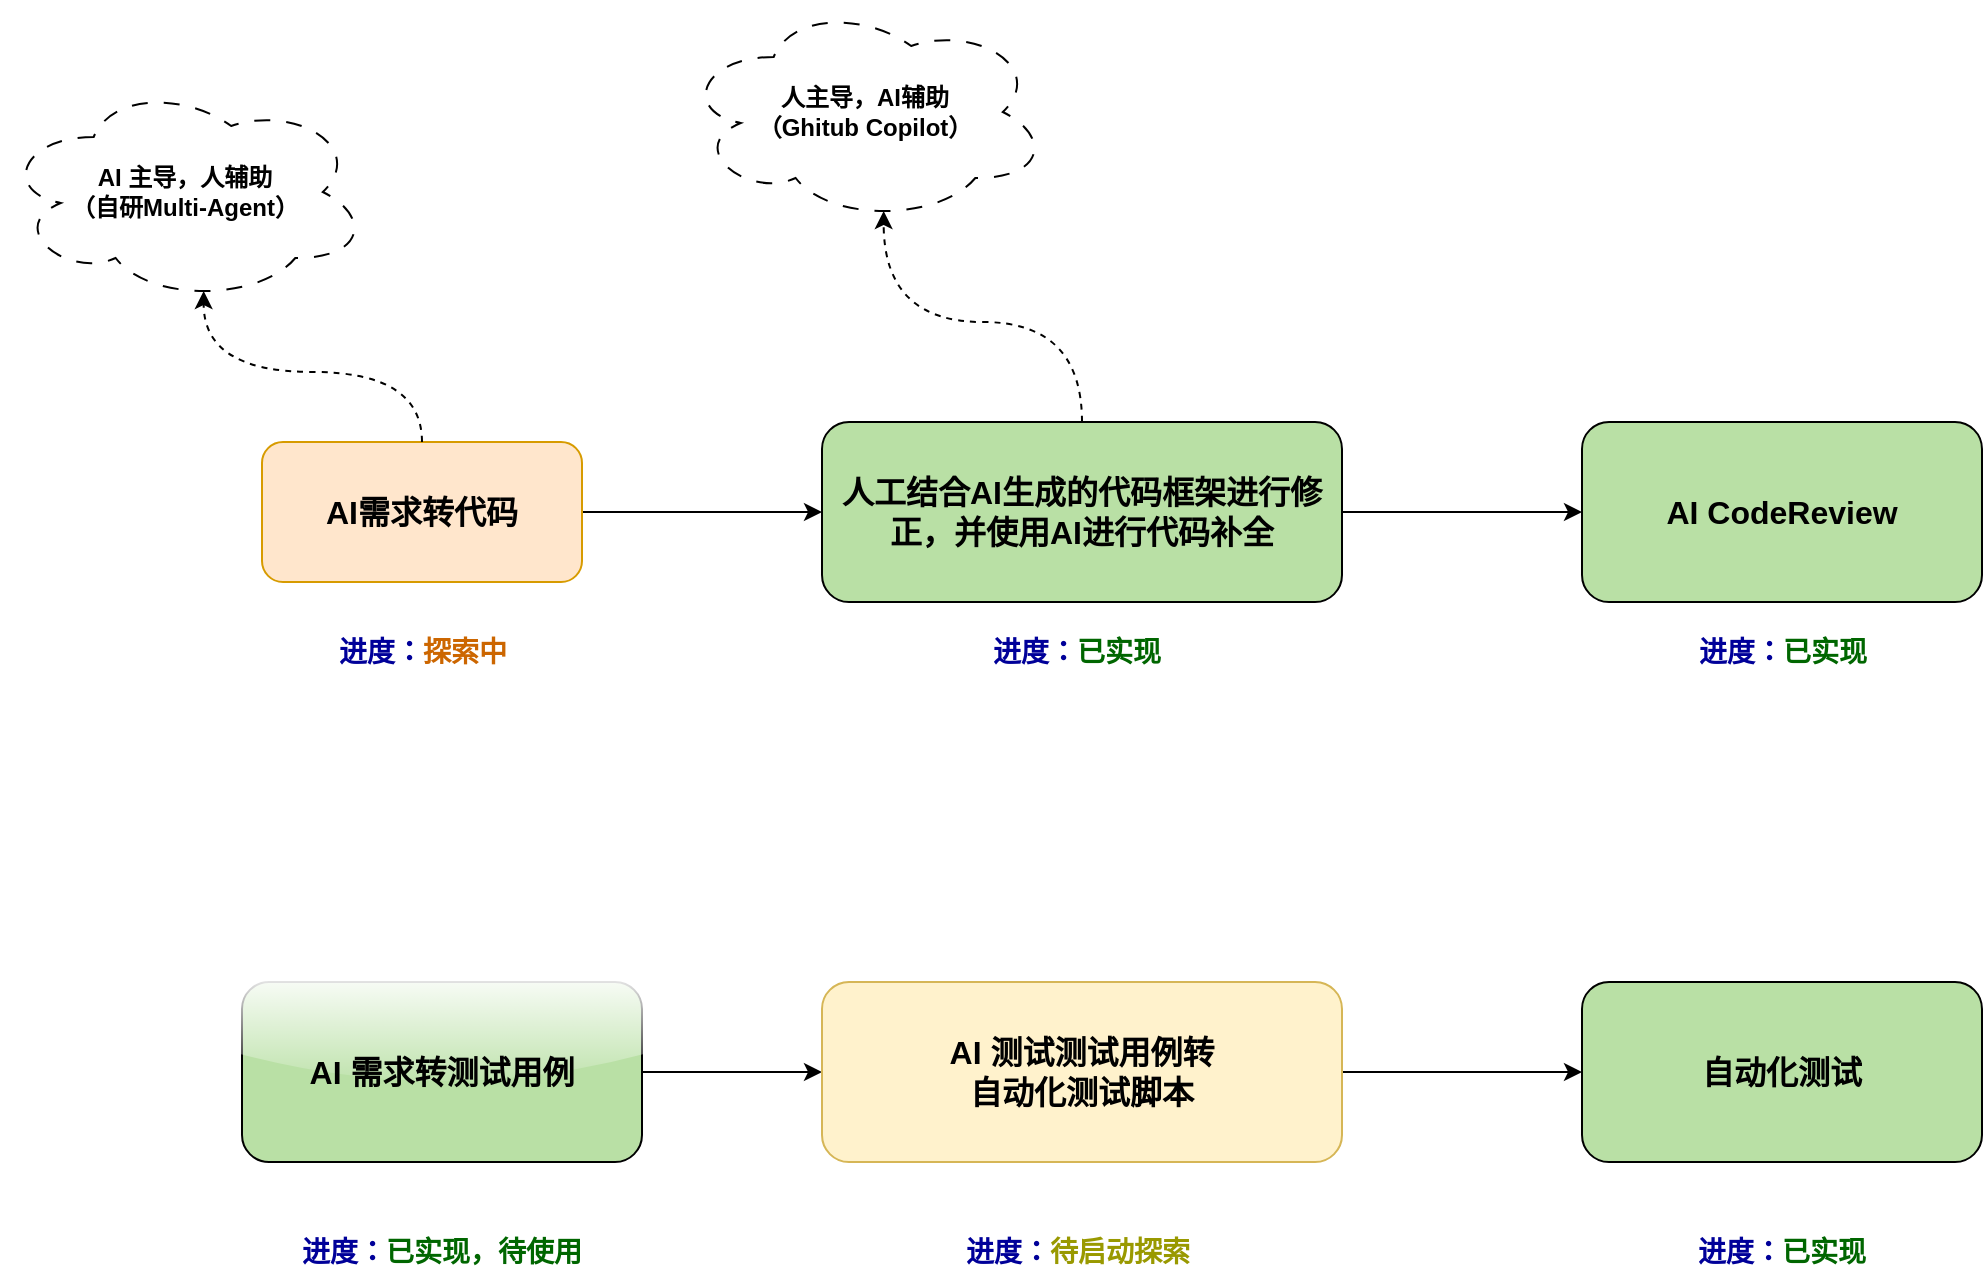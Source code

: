<mxfile version="24.8.6">
  <diagram name="第 1 页" id="r8n0otCuOx0sQn8kWmIR">
    <mxGraphModel dx="2069" dy="785" grid="1" gridSize="10" guides="1" tooltips="1" connect="1" arrows="1" fold="1" page="1" pageScale="1" pageWidth="827" pageHeight="1169" math="0" shadow="0">
      <root>
        <mxCell id="0" />
        <mxCell id="1" parent="0" />
        <mxCell id="DQfAdSFWjcPZuRLwrpEE-6" style="edgeStyle=orthogonalEdgeStyle;rounded=0;orthogonalLoop=1;jettySize=auto;html=1;entryX=0;entryY=0.5;entryDx=0;entryDy=0;" edge="1" parent="1" source="DQfAdSFWjcPZuRLwrpEE-1" target="DQfAdSFWjcPZuRLwrpEE-5">
          <mxGeometry relative="1" as="geometry" />
        </mxCell>
        <mxCell id="DQfAdSFWjcPZuRLwrpEE-1" value="AI需求转代码" style="rounded=1;whiteSpace=wrap;html=1;fillColor=#ffe6cc;fontSize=16;fontStyle=1;strokeColor=#d79b00;" vertex="1" parent="1">
          <mxGeometry x="60" y="260" width="160" height="70" as="geometry" />
        </mxCell>
        <mxCell id="DQfAdSFWjcPZuRLwrpEE-3" value="&lt;b&gt;AI 主导，人辅助&lt;br&gt;（自研Multi-Agent）&lt;/b&gt;" style="ellipse;shape=cloud;whiteSpace=wrap;html=1;align=center;dashed=1;dashPattern=8 8;" vertex="1" parent="1">
          <mxGeometry x="-70" y="80" width="183.33" height="110" as="geometry" />
        </mxCell>
        <mxCell id="DQfAdSFWjcPZuRLwrpEE-4" style="edgeStyle=orthogonalEdgeStyle;rounded=0;orthogonalLoop=1;jettySize=auto;html=1;entryX=0.55;entryY=0.95;entryDx=0;entryDy=0;entryPerimeter=0;curved=1;dashed=1;" edge="1" parent="1" source="DQfAdSFWjcPZuRLwrpEE-1" target="DQfAdSFWjcPZuRLwrpEE-3">
          <mxGeometry relative="1" as="geometry" />
        </mxCell>
        <mxCell id="DQfAdSFWjcPZuRLwrpEE-13" style="edgeStyle=orthogonalEdgeStyle;rounded=0;orthogonalLoop=1;jettySize=auto;html=1;entryX=0;entryY=0.5;entryDx=0;entryDy=0;" edge="1" parent="1" source="DQfAdSFWjcPZuRLwrpEE-5" target="DQfAdSFWjcPZuRLwrpEE-11">
          <mxGeometry relative="1" as="geometry" />
        </mxCell>
        <mxCell id="DQfAdSFWjcPZuRLwrpEE-5" value="人工结合AI生成的代码框架进行修正，并使用AI进行代码补全" style="rounded=1;whiteSpace=wrap;html=1;fillColor=#B9E0A5;fontSize=16;fontStyle=1" vertex="1" parent="1">
          <mxGeometry x="340" y="250" width="260" height="90" as="geometry" />
        </mxCell>
        <mxCell id="DQfAdSFWjcPZuRLwrpEE-7" value="&lt;b&gt;人主导，AI辅助&lt;br&gt;（Ghitub Copilot）&lt;/b&gt;" style="ellipse;shape=cloud;whiteSpace=wrap;html=1;align=center;dashed=1;dashPattern=8 8;" vertex="1" parent="1">
          <mxGeometry x="270" y="40" width="183.33" height="110" as="geometry" />
        </mxCell>
        <mxCell id="DQfAdSFWjcPZuRLwrpEE-8" style="edgeStyle=orthogonalEdgeStyle;rounded=0;orthogonalLoop=1;jettySize=auto;html=1;entryX=0.55;entryY=0.95;entryDx=0;entryDy=0;entryPerimeter=0;curved=1;dashed=1;" edge="1" parent="1" source="DQfAdSFWjcPZuRLwrpEE-5" target="DQfAdSFWjcPZuRLwrpEE-7">
          <mxGeometry relative="1" as="geometry" />
        </mxCell>
        <mxCell id="DQfAdSFWjcPZuRLwrpEE-9" value="&lt;b style=&quot;font-size: 14px;&quot;&gt;&lt;font style=&quot;font-size: 14px;&quot; color=&quot;#000099&quot;&gt;进度：&lt;/font&gt;&lt;font style=&quot;font-size: 14px;&quot; color=&quot;#cc6600&quot;&gt;探索中&lt;/font&gt;&lt;/b&gt;" style="text;html=1;align=center;verticalAlign=middle;whiteSpace=wrap;rounded=0;fontSize=14;" vertex="1" parent="1">
          <mxGeometry x="86.5" y="350" width="107" height="30" as="geometry" />
        </mxCell>
        <mxCell id="DQfAdSFWjcPZuRLwrpEE-10" value="&lt;span style=&quot;font-size: 14px;&quot;&gt;&lt;font style=&quot;font-size: 14px;&quot; color=&quot;#000099&quot;&gt;进度：&lt;/font&gt;&lt;font style=&quot;font-size: 14px;&quot; color=&quot;#006600&quot;&gt;已实现&lt;/font&gt;&lt;/span&gt;" style="text;html=1;align=center;verticalAlign=middle;whiteSpace=wrap;rounded=0;fontStyle=1;fontSize=14;" vertex="1" parent="1">
          <mxGeometry x="414" y="350" width="107" height="30" as="geometry" />
        </mxCell>
        <mxCell id="DQfAdSFWjcPZuRLwrpEE-11" value="AI CodeReview" style="rounded=1;whiteSpace=wrap;html=1;fillColor=#B9E0A5;fontSize=16;fontStyle=1" vertex="1" parent="1">
          <mxGeometry x="720" y="250" width="200" height="90" as="geometry" />
        </mxCell>
        <mxCell id="DQfAdSFWjcPZuRLwrpEE-12" value="&lt;span style=&quot;font-size: 14px;&quot;&gt;&lt;font style=&quot;font-size: 14px;&quot; color=&quot;#000099&quot;&gt;进度：&lt;/font&gt;&lt;font style=&quot;font-size: 14px;&quot; color=&quot;#006600&quot;&gt;已实现&lt;/font&gt;&lt;/span&gt;" style="text;html=1;align=center;verticalAlign=middle;whiteSpace=wrap;rounded=0;fontStyle=1;fontSize=14;" vertex="1" parent="1">
          <mxGeometry x="766.5" y="350" width="107" height="30" as="geometry" />
        </mxCell>
        <mxCell id="DQfAdSFWjcPZuRLwrpEE-18" value="" style="edgeStyle=orthogonalEdgeStyle;rounded=0;orthogonalLoop=1;jettySize=auto;html=1;" edge="1" parent="1" source="DQfAdSFWjcPZuRLwrpEE-14" target="DQfAdSFWjcPZuRLwrpEE-16">
          <mxGeometry relative="1" as="geometry" />
        </mxCell>
        <mxCell id="DQfAdSFWjcPZuRLwrpEE-14" value="AI 需求转测试用例" style="rounded=1;whiteSpace=wrap;html=1;fillColor=#B9E0A5;fontSize=16;fontStyle=1;shadow=0;glass=1;" vertex="1" parent="1">
          <mxGeometry x="50" y="530" width="200" height="90" as="geometry" />
        </mxCell>
        <mxCell id="DQfAdSFWjcPZuRLwrpEE-15" value="&lt;span style=&quot;font-size: 14px;&quot;&gt;&lt;font style=&quot;font-size: 14px;&quot; color=&quot;#000099&quot;&gt;进度：&lt;/font&gt;&lt;font style=&quot;font-size: 14px;&quot; color=&quot;#006600&quot;&gt;已实现，待使用&lt;/font&gt;&lt;/span&gt;" style="text;html=1;align=center;verticalAlign=middle;whiteSpace=wrap;rounded=0;fontStyle=1;fontSize=14;" vertex="1" parent="1">
          <mxGeometry x="78.25" y="650" width="143.5" height="30" as="geometry" />
        </mxCell>
        <mxCell id="DQfAdSFWjcPZuRLwrpEE-20" style="edgeStyle=orthogonalEdgeStyle;rounded=0;orthogonalLoop=1;jettySize=auto;html=1;entryX=0;entryY=0.5;entryDx=0;entryDy=0;" edge="1" parent="1" source="DQfAdSFWjcPZuRLwrpEE-16" target="DQfAdSFWjcPZuRLwrpEE-21">
          <mxGeometry relative="1" as="geometry">
            <mxPoint x="670" y="575" as="targetPoint" />
          </mxGeometry>
        </mxCell>
        <mxCell id="DQfAdSFWjcPZuRLwrpEE-16" value="AI 测试测试用例转&lt;br&gt;自动化测试脚本" style="rounded=1;whiteSpace=wrap;html=1;fillColor=#fff2cc;fontSize=16;fontStyle=1;strokeColor=#d6b656;" vertex="1" parent="1">
          <mxGeometry x="340" y="530" width="260" height="90" as="geometry" />
        </mxCell>
        <mxCell id="DQfAdSFWjcPZuRLwrpEE-17" value="&lt;font style=&quot;font-size: 14px;&quot; color=&quot;#000099&quot;&gt;进度：&lt;/font&gt;&lt;font style=&quot;font-size: 14px;&quot; color=&quot;#999900&quot;&gt;待启动探索&lt;/font&gt;" style="text;html=1;align=center;verticalAlign=middle;whiteSpace=wrap;rounded=0;fontStyle=1;fontSize=14;" vertex="1" parent="1">
          <mxGeometry x="405.75" y="650" width="123.5" height="30" as="geometry" />
        </mxCell>
        <mxCell id="DQfAdSFWjcPZuRLwrpEE-21" value="自动化测试" style="rounded=1;whiteSpace=wrap;html=1;fillColor=#B9E0A5;fontSize=16;fontStyle=1" vertex="1" parent="1">
          <mxGeometry x="720" y="530" width="200" height="90" as="geometry" />
        </mxCell>
        <mxCell id="DQfAdSFWjcPZuRLwrpEE-22" value="&lt;span style=&quot;font-size: 14px;&quot;&gt;&lt;font style=&quot;font-size: 14px;&quot; color=&quot;#000099&quot;&gt;进度：&lt;/font&gt;&lt;font style=&quot;font-size: 14px;&quot; color=&quot;#006600&quot;&gt;已实现&lt;/font&gt;&lt;/span&gt;" style="text;html=1;align=center;verticalAlign=middle;whiteSpace=wrap;rounded=0;fontStyle=1;fontSize=14;" vertex="1" parent="1">
          <mxGeometry x="748.25" y="650" width="143.5" height="30" as="geometry" />
        </mxCell>
      </root>
    </mxGraphModel>
  </diagram>
</mxfile>
